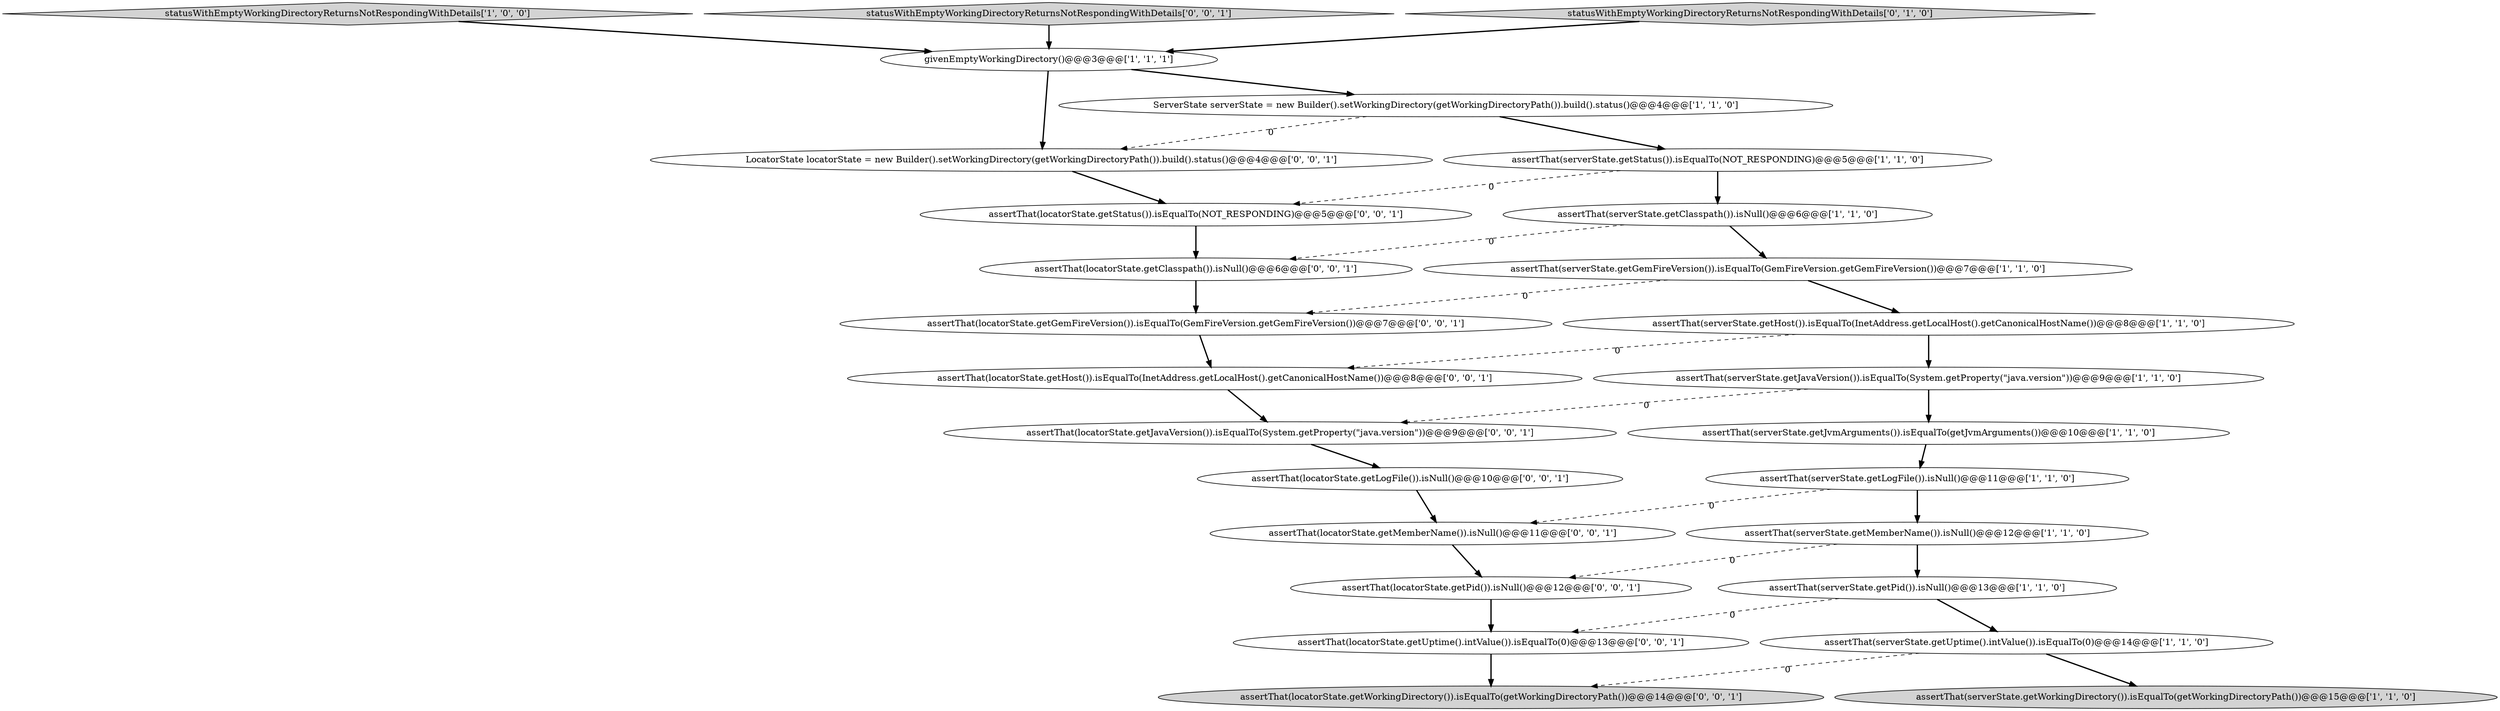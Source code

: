 digraph {
20 [style = filled, label = "assertThat(locatorState.getGemFireVersion()).isEqualTo(GemFireVersion.getGemFireVersion())@@@7@@@['0', '0', '1']", fillcolor = white, shape = ellipse image = "AAA0AAABBB3BBB"];
0 [style = filled, label = "givenEmptyWorkingDirectory()@@@3@@@['1', '1', '1']", fillcolor = white, shape = ellipse image = "AAA0AAABBB1BBB"];
2 [style = filled, label = "assertThat(serverState.getJavaVersion()).isEqualTo(System.getProperty(\"java.version\"))@@@9@@@['1', '1', '0']", fillcolor = white, shape = ellipse image = "AAA0AAABBB1BBB"];
21 [style = filled, label = "assertThat(locatorState.getLogFile()).isNull()@@@10@@@['0', '0', '1']", fillcolor = white, shape = ellipse image = "AAA0AAABBB3BBB"];
12 [style = filled, label = "assertThat(serverState.getClasspath()).isNull()@@@6@@@['1', '1', '0']", fillcolor = white, shape = ellipse image = "AAA0AAABBB1BBB"];
11 [style = filled, label = "assertThat(serverState.getUptime().intValue()).isEqualTo(0)@@@14@@@['1', '1', '0']", fillcolor = white, shape = ellipse image = "AAA0AAABBB1BBB"];
7 [style = filled, label = "assertThat(serverState.getJvmArguments()).isEqualTo(getJvmArguments())@@@10@@@['1', '1', '0']", fillcolor = white, shape = ellipse image = "AAA0AAABBB1BBB"];
26 [style = filled, label = "assertThat(locatorState.getMemberName()).isNull()@@@11@@@['0', '0', '1']", fillcolor = white, shape = ellipse image = "AAA0AAABBB3BBB"];
6 [style = filled, label = "assertThat(serverState.getWorkingDirectory()).isEqualTo(getWorkingDirectoryPath())@@@15@@@['1', '1', '0']", fillcolor = lightgray, shape = ellipse image = "AAA0AAABBB1BBB"];
10 [style = filled, label = "assertThat(serverState.getLogFile()).isNull()@@@11@@@['1', '1', '0']", fillcolor = white, shape = ellipse image = "AAA0AAABBB1BBB"];
5 [style = filled, label = "assertThat(serverState.getStatus()).isEqualTo(NOT_RESPONDING)@@@5@@@['1', '1', '0']", fillcolor = white, shape = ellipse image = "AAA0AAABBB1BBB"];
4 [style = filled, label = "assertThat(serverState.getPid()).isNull()@@@13@@@['1', '1', '0']", fillcolor = white, shape = ellipse image = "AAA0AAABBB1BBB"];
15 [style = filled, label = "assertThat(locatorState.getHost()).isEqualTo(InetAddress.getLocalHost().getCanonicalHostName())@@@8@@@['0', '0', '1']", fillcolor = white, shape = ellipse image = "AAA0AAABBB3BBB"];
24 [style = filled, label = "assertThat(locatorState.getJavaVersion()).isEqualTo(System.getProperty(\"java.version\"))@@@9@@@['0', '0', '1']", fillcolor = white, shape = ellipse image = "AAA0AAABBB3BBB"];
3 [style = filled, label = "assertThat(serverState.getMemberName()).isNull()@@@12@@@['1', '1', '0']", fillcolor = white, shape = ellipse image = "AAA0AAABBB1BBB"];
17 [style = filled, label = "assertThat(locatorState.getStatus()).isEqualTo(NOT_RESPONDING)@@@5@@@['0', '0', '1']", fillcolor = white, shape = ellipse image = "AAA0AAABBB3BBB"];
19 [style = filled, label = "assertThat(locatorState.getClasspath()).isNull()@@@6@@@['0', '0', '1']", fillcolor = white, shape = ellipse image = "AAA0AAABBB3BBB"];
22 [style = filled, label = "assertThat(locatorState.getPid()).isNull()@@@12@@@['0', '0', '1']", fillcolor = white, shape = ellipse image = "AAA0AAABBB3BBB"];
1 [style = filled, label = "assertThat(serverState.getGemFireVersion()).isEqualTo(GemFireVersion.getGemFireVersion())@@@7@@@['1', '1', '0']", fillcolor = white, shape = ellipse image = "AAA0AAABBB1BBB"];
23 [style = filled, label = "assertThat(locatorState.getWorkingDirectory()).isEqualTo(getWorkingDirectoryPath())@@@14@@@['0', '0', '1']", fillcolor = lightgray, shape = ellipse image = "AAA0AAABBB3BBB"];
9 [style = filled, label = "assertThat(serverState.getHost()).isEqualTo(InetAddress.getLocalHost().getCanonicalHostName())@@@8@@@['1', '1', '0']", fillcolor = white, shape = ellipse image = "AAA0AAABBB1BBB"];
13 [style = filled, label = "statusWithEmptyWorkingDirectoryReturnsNotRespondingWithDetails['1', '0', '0']", fillcolor = lightgray, shape = diamond image = "AAA0AAABBB1BBB"];
16 [style = filled, label = "statusWithEmptyWorkingDirectoryReturnsNotRespondingWithDetails['0', '0', '1']", fillcolor = lightgray, shape = diamond image = "AAA0AAABBB3BBB"];
25 [style = filled, label = "assertThat(locatorState.getUptime().intValue()).isEqualTo(0)@@@13@@@['0', '0', '1']", fillcolor = white, shape = ellipse image = "AAA0AAABBB3BBB"];
18 [style = filled, label = "LocatorState locatorState = new Builder().setWorkingDirectory(getWorkingDirectoryPath()).build().status()@@@4@@@['0', '0', '1']", fillcolor = white, shape = ellipse image = "AAA0AAABBB3BBB"];
14 [style = filled, label = "statusWithEmptyWorkingDirectoryReturnsNotRespondingWithDetails['0', '1', '0']", fillcolor = lightgray, shape = diamond image = "AAA0AAABBB2BBB"];
8 [style = filled, label = "ServerState serverState = new Builder().setWorkingDirectory(getWorkingDirectoryPath()).build().status()@@@4@@@['1', '1', '0']", fillcolor = white, shape = ellipse image = "AAA0AAABBB1BBB"];
24->21 [style = bold, label=""];
25->23 [style = bold, label=""];
26->22 [style = bold, label=""];
1->9 [style = bold, label=""];
8->5 [style = bold, label=""];
8->18 [style = dashed, label="0"];
3->22 [style = dashed, label="0"];
7->10 [style = bold, label=""];
2->7 [style = bold, label=""];
13->0 [style = bold, label=""];
1->20 [style = dashed, label="0"];
19->20 [style = bold, label=""];
4->11 [style = bold, label=""];
20->15 [style = bold, label=""];
17->19 [style = bold, label=""];
9->2 [style = bold, label=""];
16->0 [style = bold, label=""];
12->1 [style = bold, label=""];
14->0 [style = bold, label=""];
0->8 [style = bold, label=""];
15->24 [style = bold, label=""];
11->6 [style = bold, label=""];
11->23 [style = dashed, label="0"];
4->25 [style = dashed, label="0"];
10->3 [style = bold, label=""];
2->24 [style = dashed, label="0"];
21->26 [style = bold, label=""];
22->25 [style = bold, label=""];
12->19 [style = dashed, label="0"];
9->15 [style = dashed, label="0"];
10->26 [style = dashed, label="0"];
18->17 [style = bold, label=""];
5->12 [style = bold, label=""];
5->17 [style = dashed, label="0"];
0->18 [style = bold, label=""];
3->4 [style = bold, label=""];
}
